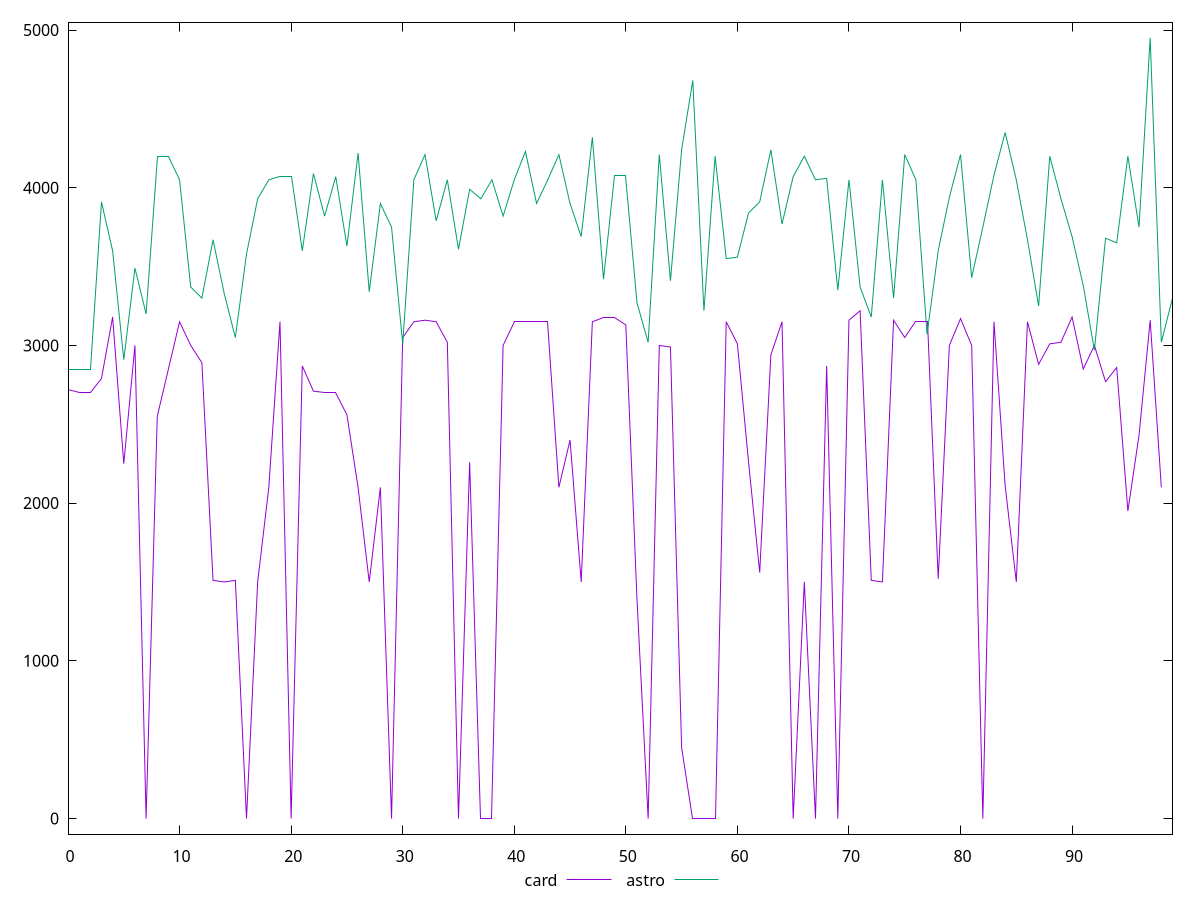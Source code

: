 reset

$card <<EOF
0 2720
1 2700
2 2700
3 2790
4 3180
5 2250
6 3000
7 0
8 2550
9 2850
10 3150
11 3000
12 2890
13 1510
14 1500
15 1510
16 0
17 1500
18 2100
19 3150
20 0
21 2870
22 2710
23 2700
24 2700
25 2560
26 2100
27 1500
28 2100
29 0
30 3050
31 3150
32 3160
33 3150
34 3020
35 0
36 2260
37 0
38 0
39 3000
40 3150
41 3150
42 3150
43 3150
44 2100
45 2400
46 1500
47 3150
48 3180
49 3180
50 3130
51 1390
52 0
53 3000
54 2990
55 450
56 0
57 0
58 0
59 3150
60 3010
61 2260
62 1560
63 2940
64 3150
65 0
66 1500
67 0
68 2870
69 0
70 3160
71 3220
72 1510
73 1500
74 3160
75 3050
76 3150
77 3150
78 1520
79 3000
80 3170
81 3000
82 0
83 3150
84 2110
85 1500
86 3150
87 2880
88 3010
89 3020
90 3180
91 2850
92 3000
93 2770
94 2860
95 1950
96 2430
97 3160
98 2100
EOF

$astro <<EOF
0 2850
1 2850
2 2850
3 3910
4 3600
5 2910
6 3490
7 3200
8 4200
9 4200
10 4050
11 3370
12 3300
13 3670
14 3330
15 3050
16 3580
17 3930
18 4050
19 4070
20 4070
21 3600
22 4090
23 3820
24 4070
25 3630
26 4220
27 3340
28 3900
29 3750
30 3010
31 4050
32 4210
33 3790
34 4050
35 3610
36 3990
37 3930
38 4050
39 3820
40 4050
41 4230
42 3900
43 4050
44 4210
45 3900
46 3690
47 4320
48 3420
49 4080
50 4080
51 3270
52 3020
53 4210
54 3410
55 4240
56 4680
57 3220
58 4200
59 3550
60 3560
61 3840
62 3910
63 4240
64 3770
65 4070
66 4200
67 4050
68 4060
69 3350
70 4050
71 3370
72 3180
73 4050
74 3300
75 4210
76 4050
77 3070
78 3600
79 3940
80 4210
81 3430
82 3750
83 4080
84 4350
85 4050
86 3670
87 3250
88 4200
89 3930
90 3690
91 3380
92 2970
93 3680
94 3650
95 4200
96 3750
97 4950
98 3020
99 3300
EOF

set key outside below
set xrange [0:99]
set yrange [-99:5049]
set trange [-99:5049]
set terminal svg size 640, 520 enhanced background rgb 'white'
set output "reports/report_00027_2021-02-24T12-40-31.850Z/unused-javascript/comparison/line/2_vs_3.svg"

plot $card title "card" with line, \
     $astro title "astro" with line

reset
